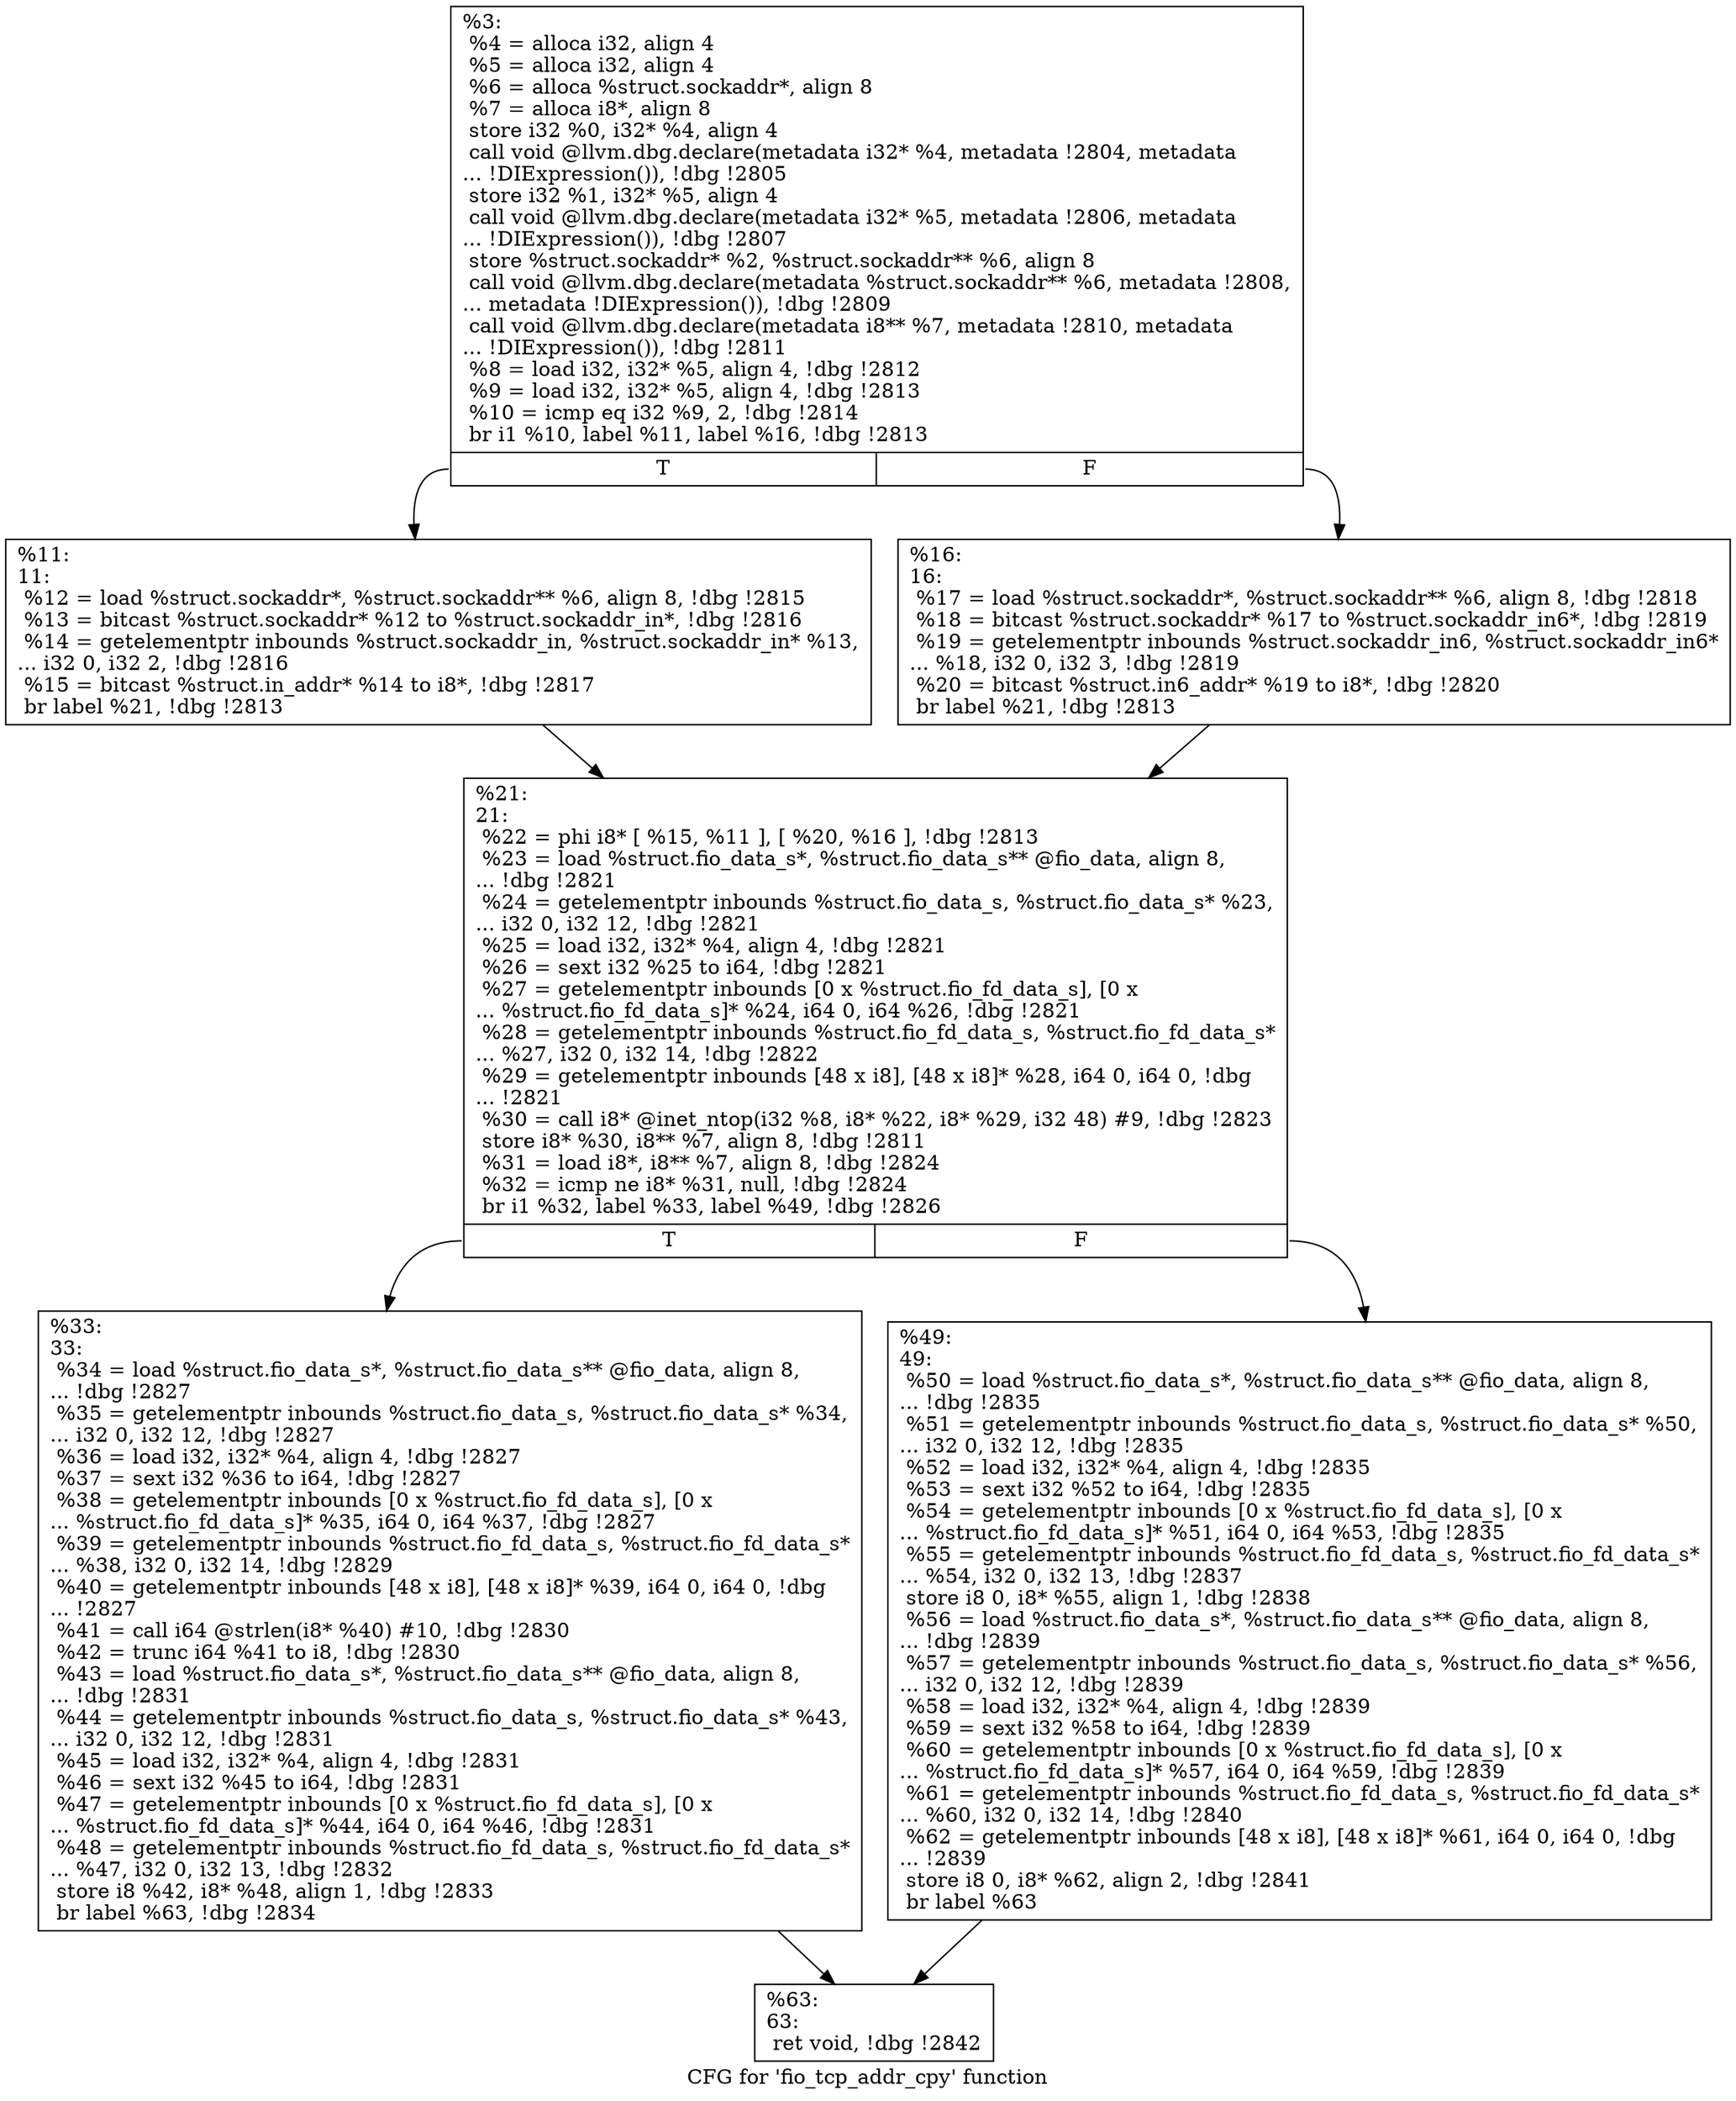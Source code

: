 digraph "CFG for 'fio_tcp_addr_cpy' function" {
	label="CFG for 'fio_tcp_addr_cpy' function";

	Node0x55685159a410 [shape=record,label="{%3:\l  %4 = alloca i32, align 4\l  %5 = alloca i32, align 4\l  %6 = alloca %struct.sockaddr*, align 8\l  %7 = alloca i8*, align 8\l  store i32 %0, i32* %4, align 4\l  call void @llvm.dbg.declare(metadata i32* %4, metadata !2804, metadata\l... !DIExpression()), !dbg !2805\l  store i32 %1, i32* %5, align 4\l  call void @llvm.dbg.declare(metadata i32* %5, metadata !2806, metadata\l... !DIExpression()), !dbg !2807\l  store %struct.sockaddr* %2, %struct.sockaddr** %6, align 8\l  call void @llvm.dbg.declare(metadata %struct.sockaddr** %6, metadata !2808,\l... metadata !DIExpression()), !dbg !2809\l  call void @llvm.dbg.declare(metadata i8** %7, metadata !2810, metadata\l... !DIExpression()), !dbg !2811\l  %8 = load i32, i32* %5, align 4, !dbg !2812\l  %9 = load i32, i32* %5, align 4, !dbg !2813\l  %10 = icmp eq i32 %9, 2, !dbg !2814\l  br i1 %10, label %11, label %16, !dbg !2813\l|{<s0>T|<s1>F}}"];
	Node0x55685159a410:s0 -> Node0x55685159b4b0;
	Node0x55685159a410:s1 -> Node0x55685159b500;
	Node0x55685159b4b0 [shape=record,label="{%11:\l11:                                               \l  %12 = load %struct.sockaddr*, %struct.sockaddr** %6, align 8, !dbg !2815\l  %13 = bitcast %struct.sockaddr* %12 to %struct.sockaddr_in*, !dbg !2816\l  %14 = getelementptr inbounds %struct.sockaddr_in, %struct.sockaddr_in* %13,\l... i32 0, i32 2, !dbg !2816\l  %15 = bitcast %struct.in_addr* %14 to i8*, !dbg !2817\l  br label %21, !dbg !2813\l}"];
	Node0x55685159b4b0 -> Node0x55685159b550;
	Node0x55685159b500 [shape=record,label="{%16:\l16:                                               \l  %17 = load %struct.sockaddr*, %struct.sockaddr** %6, align 8, !dbg !2818\l  %18 = bitcast %struct.sockaddr* %17 to %struct.sockaddr_in6*, !dbg !2819\l  %19 = getelementptr inbounds %struct.sockaddr_in6, %struct.sockaddr_in6*\l... %18, i32 0, i32 3, !dbg !2819\l  %20 = bitcast %struct.in6_addr* %19 to i8*, !dbg !2820\l  br label %21, !dbg !2813\l}"];
	Node0x55685159b500 -> Node0x55685159b550;
	Node0x55685159b550 [shape=record,label="{%21:\l21:                                               \l  %22 = phi i8* [ %15, %11 ], [ %20, %16 ], !dbg !2813\l  %23 = load %struct.fio_data_s*, %struct.fio_data_s** @fio_data, align 8,\l... !dbg !2821\l  %24 = getelementptr inbounds %struct.fio_data_s, %struct.fio_data_s* %23,\l... i32 0, i32 12, !dbg !2821\l  %25 = load i32, i32* %4, align 4, !dbg !2821\l  %26 = sext i32 %25 to i64, !dbg !2821\l  %27 = getelementptr inbounds [0 x %struct.fio_fd_data_s], [0 x\l... %struct.fio_fd_data_s]* %24, i64 0, i64 %26, !dbg !2821\l  %28 = getelementptr inbounds %struct.fio_fd_data_s, %struct.fio_fd_data_s*\l... %27, i32 0, i32 14, !dbg !2822\l  %29 = getelementptr inbounds [48 x i8], [48 x i8]* %28, i64 0, i64 0, !dbg\l... !2821\l  %30 = call i8* @inet_ntop(i32 %8, i8* %22, i8* %29, i32 48) #9, !dbg !2823\l  store i8* %30, i8** %7, align 8, !dbg !2811\l  %31 = load i8*, i8** %7, align 8, !dbg !2824\l  %32 = icmp ne i8* %31, null, !dbg !2824\l  br i1 %32, label %33, label %49, !dbg !2826\l|{<s0>T|<s1>F}}"];
	Node0x55685159b550:s0 -> Node0x55685159b5a0;
	Node0x55685159b550:s1 -> Node0x55685159b5f0;
	Node0x55685159b5a0 [shape=record,label="{%33:\l33:                                               \l  %34 = load %struct.fio_data_s*, %struct.fio_data_s** @fio_data, align 8,\l... !dbg !2827\l  %35 = getelementptr inbounds %struct.fio_data_s, %struct.fio_data_s* %34,\l... i32 0, i32 12, !dbg !2827\l  %36 = load i32, i32* %4, align 4, !dbg !2827\l  %37 = sext i32 %36 to i64, !dbg !2827\l  %38 = getelementptr inbounds [0 x %struct.fio_fd_data_s], [0 x\l... %struct.fio_fd_data_s]* %35, i64 0, i64 %37, !dbg !2827\l  %39 = getelementptr inbounds %struct.fio_fd_data_s, %struct.fio_fd_data_s*\l... %38, i32 0, i32 14, !dbg !2829\l  %40 = getelementptr inbounds [48 x i8], [48 x i8]* %39, i64 0, i64 0, !dbg\l... !2827\l  %41 = call i64 @strlen(i8* %40) #10, !dbg !2830\l  %42 = trunc i64 %41 to i8, !dbg !2830\l  %43 = load %struct.fio_data_s*, %struct.fio_data_s** @fio_data, align 8,\l... !dbg !2831\l  %44 = getelementptr inbounds %struct.fio_data_s, %struct.fio_data_s* %43,\l... i32 0, i32 12, !dbg !2831\l  %45 = load i32, i32* %4, align 4, !dbg !2831\l  %46 = sext i32 %45 to i64, !dbg !2831\l  %47 = getelementptr inbounds [0 x %struct.fio_fd_data_s], [0 x\l... %struct.fio_fd_data_s]* %44, i64 0, i64 %46, !dbg !2831\l  %48 = getelementptr inbounds %struct.fio_fd_data_s, %struct.fio_fd_data_s*\l... %47, i32 0, i32 13, !dbg !2832\l  store i8 %42, i8* %48, align 1, !dbg !2833\l  br label %63, !dbg !2834\l}"];
	Node0x55685159b5a0 -> Node0x55685159b640;
	Node0x55685159b5f0 [shape=record,label="{%49:\l49:                                               \l  %50 = load %struct.fio_data_s*, %struct.fio_data_s** @fio_data, align 8,\l... !dbg !2835\l  %51 = getelementptr inbounds %struct.fio_data_s, %struct.fio_data_s* %50,\l... i32 0, i32 12, !dbg !2835\l  %52 = load i32, i32* %4, align 4, !dbg !2835\l  %53 = sext i32 %52 to i64, !dbg !2835\l  %54 = getelementptr inbounds [0 x %struct.fio_fd_data_s], [0 x\l... %struct.fio_fd_data_s]* %51, i64 0, i64 %53, !dbg !2835\l  %55 = getelementptr inbounds %struct.fio_fd_data_s, %struct.fio_fd_data_s*\l... %54, i32 0, i32 13, !dbg !2837\l  store i8 0, i8* %55, align 1, !dbg !2838\l  %56 = load %struct.fio_data_s*, %struct.fio_data_s** @fio_data, align 8,\l... !dbg !2839\l  %57 = getelementptr inbounds %struct.fio_data_s, %struct.fio_data_s* %56,\l... i32 0, i32 12, !dbg !2839\l  %58 = load i32, i32* %4, align 4, !dbg !2839\l  %59 = sext i32 %58 to i64, !dbg !2839\l  %60 = getelementptr inbounds [0 x %struct.fio_fd_data_s], [0 x\l... %struct.fio_fd_data_s]* %57, i64 0, i64 %59, !dbg !2839\l  %61 = getelementptr inbounds %struct.fio_fd_data_s, %struct.fio_fd_data_s*\l... %60, i32 0, i32 14, !dbg !2840\l  %62 = getelementptr inbounds [48 x i8], [48 x i8]* %61, i64 0, i64 0, !dbg\l... !2839\l  store i8 0, i8* %62, align 2, !dbg !2841\l  br label %63\l}"];
	Node0x55685159b5f0 -> Node0x55685159b640;
	Node0x55685159b640 [shape=record,label="{%63:\l63:                                               \l  ret void, !dbg !2842\l}"];
}
